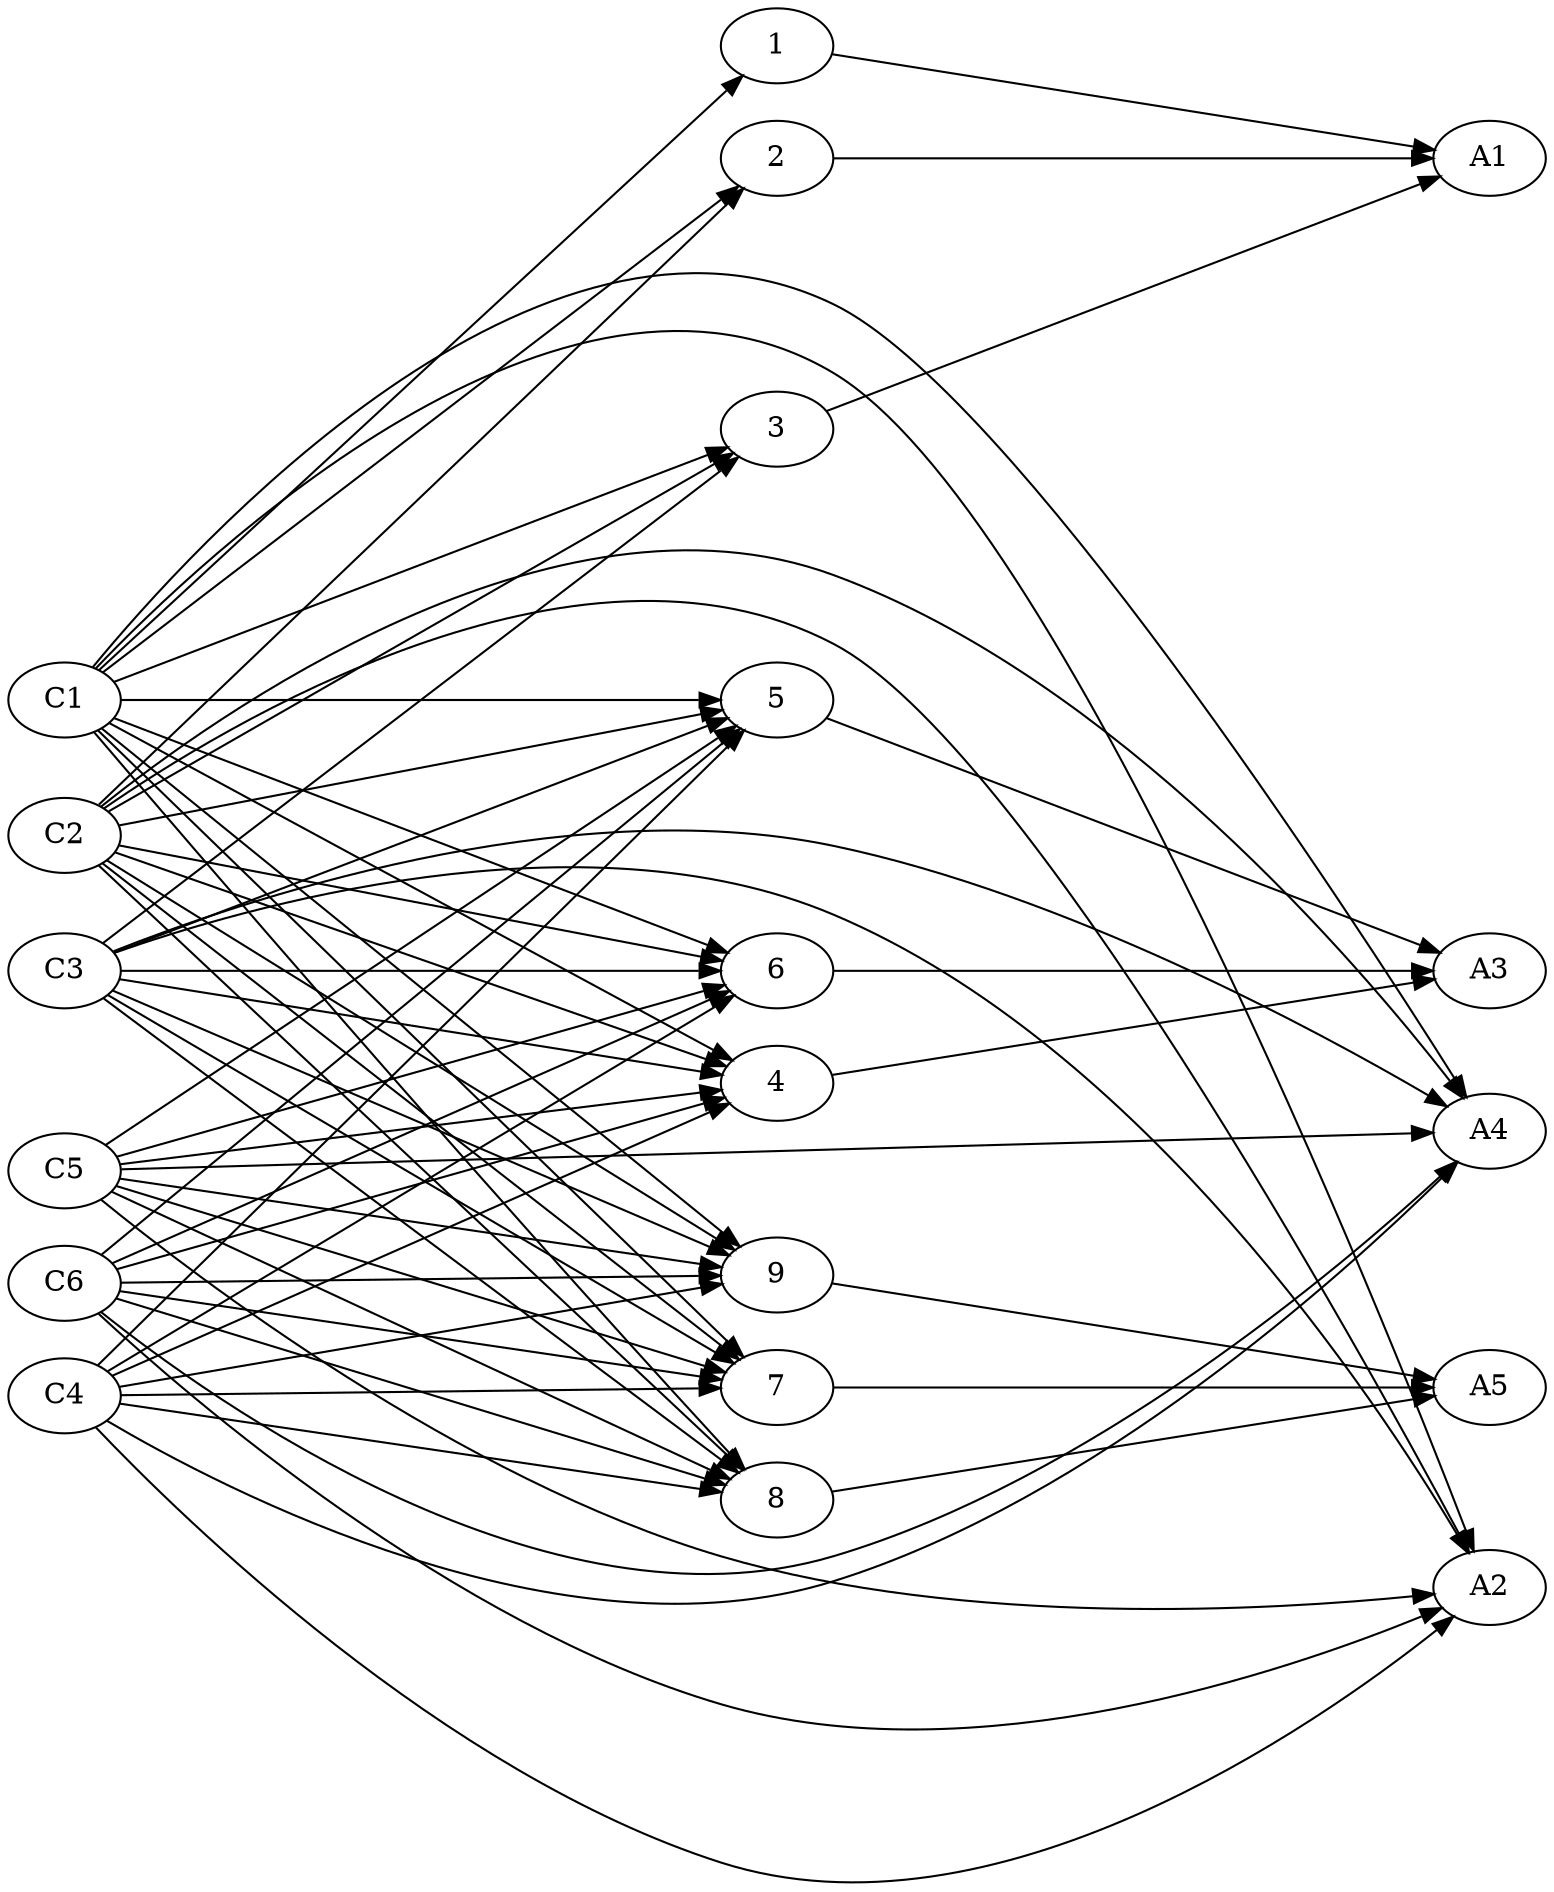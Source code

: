 digraph G {
    rankdir="LR";
    ranksep=4;
    C1 -> 1;
    C1 -> 2;
    C2 -> 2;
    C1 -> 3;
    C2 -> 3;
    C3 -> 3;
    1 -> A1;
    2 -> A1;
    3 -> A1;
    C1 -> A2;
    C2 -> A2;
    C3 -> A2;
    C4 -> A2;
    C5 -> A2;
    C6 -> A2;
    4 -> A3;
    5 -> A3;
    6 -> A3;
    C1 -> 4;
    C2 -> 4;
    C3 -> 4;
    C4 -> 4;
    C5 -> 4;
    C6 -> 4;
    C1 -> 5;
    C2 -> 5;
    C3 -> 5;
    C4 -> 5;
    C5 -> 5;
    C6 -> 5;
    C1 -> 6;
    C2 -> 6;
    C3 -> 6;
    C4 -> 6;
    C5 -> 6;
    C6 -> 6;
    C1 -> A4;
    C2 -> A4;
    C3 -> A4;
    C4 -> A4;
    C5 -> A4;
    C6 -> A4;
    C1 -> 7;
    C2 -> 7;
    C3 -> 7;
    C4 -> 7;
    C5 -> 7;
    C6 -> 7;
    C1 -> 8;
    C2 -> 8;
    C3 -> 8;
    C4 -> 8;
    C5 -> 8;
    C6 -> 8;
    C1 -> 9;
    C2 -> 9;
    C3 -> 9;
    C4 -> 9;
    C5 -> 9;
    C6 -> 9;
    7 -> A5;
    8 -> A5;
    9 -> A5;
    {rank=same; C1 C2 C3 C4 C5 C6};
    {rank=same; 1 2 3 4 5 6 7 8 9};
    {rank=same; A1 A2 A3 A4 A5};
}
